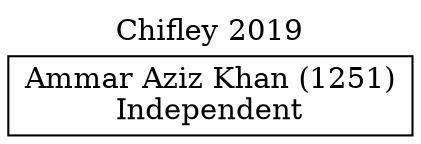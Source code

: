 // House preference flow
digraph "Ammar Aziz Khan (1251)_Chifley_2019" {
	graph [label="Chifley 2019" labelloc=t mclimit=10]
	node [shape=box]
	"Ammar Aziz Khan (1251)" [label="Ammar Aziz Khan (1251)
Independent"]
}
